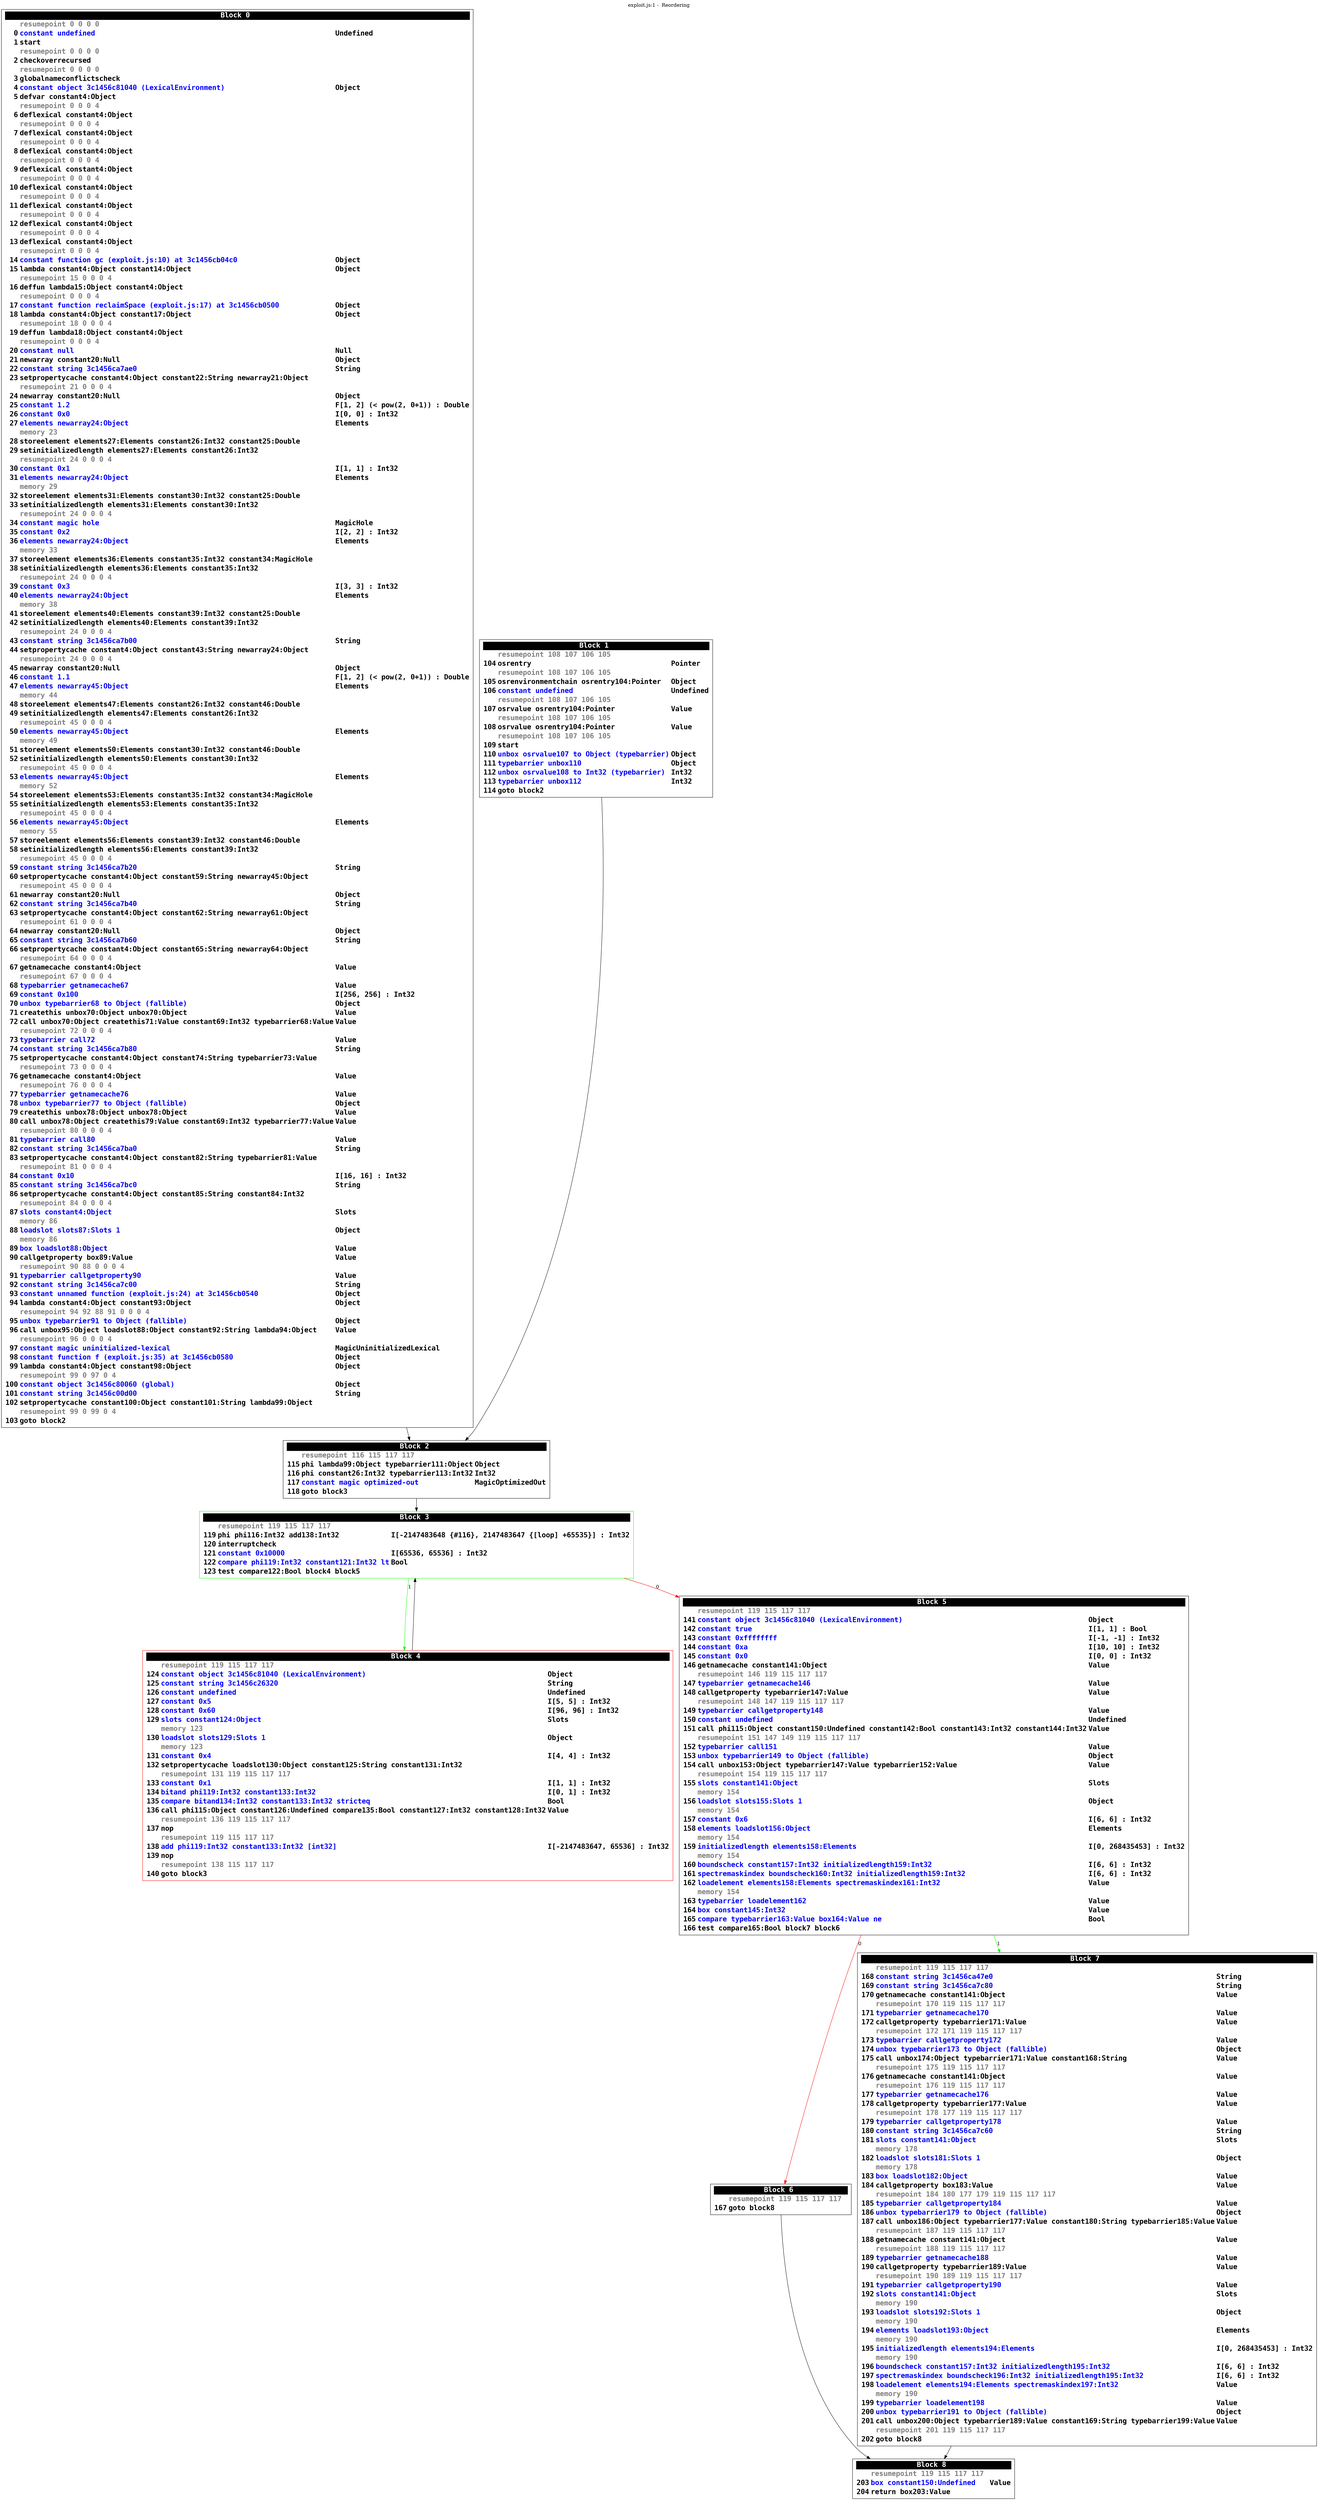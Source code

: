 digraph {
labelloc = t;
labelfontsize = 30;
label = "exploit.js:1 -  Reordering";
  rankdir=TB
  splines=true

  "Block0" [ shape=box fontsize=20 fontname="Consolas Bold" label=<<table border="0" cellborder="0" cellpadding="1"><tr><td align="center" bgcolor="black" colspan="3"><font color="white">Block 0 </font></td></tr><tr><td align="left"></td><td align="left"><font color="grey50">resumepoint 0 0 0 0 </font></td><td></td></tr><tr><td align="right" port="i0">0</td><td align="left"><font color="blue">constant undefined</font></td><td align="left">Undefined</td></tr><tr><td align="right" port="i1">1</td><td align="left">start</td></tr><tr><td align="left"></td><td align="left"><font color="grey50">resumepoint 0 0 0 0 </font></td><td></td></tr><tr><td align="right" port="i2">2</td><td align="left">checkoverrecursed</td></tr><tr><td align="left"></td><td align="left"><font color="grey50">resumepoint 0 0 0 0 </font></td><td></td></tr><tr><td align="right" port="i3">3</td><td align="left">globalnameconflictscheck</td></tr><tr><td align="right" port="i4">4</td><td align="left"><font color="blue">constant object 3c1456c81040 (LexicalEnvironment)</font></td><td align="left">Object</td></tr><tr><td align="right" port="i5">5</td><td align="left">defvar constant4:Object</td></tr><tr><td align="left"></td><td align="left"><font color="grey50">resumepoint 0 0 0 4 </font></td><td></td></tr><tr><td align="right" port="i6">6</td><td align="left">deflexical constant4:Object</td></tr><tr><td align="left"></td><td align="left"><font color="grey50">resumepoint 0 0 0 4 </font></td><td></td></tr><tr><td align="right" port="i7">7</td><td align="left">deflexical constant4:Object</td></tr><tr><td align="left"></td><td align="left"><font color="grey50">resumepoint 0 0 0 4 </font></td><td></td></tr><tr><td align="right" port="i8">8</td><td align="left">deflexical constant4:Object</td></tr><tr><td align="left"></td><td align="left"><font color="grey50">resumepoint 0 0 0 4 </font></td><td></td></tr><tr><td align="right" port="i9">9</td><td align="left">deflexical constant4:Object</td></tr><tr><td align="left"></td><td align="left"><font color="grey50">resumepoint 0 0 0 4 </font></td><td></td></tr><tr><td align="right" port="i10">10</td><td align="left">deflexical constant4:Object</td></tr><tr><td align="left"></td><td align="left"><font color="grey50">resumepoint 0 0 0 4 </font></td><td></td></tr><tr><td align="right" port="i11">11</td><td align="left">deflexical constant4:Object</td></tr><tr><td align="left"></td><td align="left"><font color="grey50">resumepoint 0 0 0 4 </font></td><td></td></tr><tr><td align="right" port="i12">12</td><td align="left">deflexical constant4:Object</td></tr><tr><td align="left"></td><td align="left"><font color="grey50">resumepoint 0 0 0 4 </font></td><td></td></tr><tr><td align="right" port="i13">13</td><td align="left">deflexical constant4:Object</td></tr><tr><td align="left"></td><td align="left"><font color="grey50">resumepoint 0 0 0 4 </font></td><td></td></tr><tr><td align="right" port="i14">14</td><td align="left"><font color="blue">constant function gc (exploit.js:10) at 3c1456cb04c0</font></td><td align="left">Object</td></tr><tr><td align="right" port="i15">15</td><td align="left">lambda constant4:Object constant14:Object</td><td align="left">Object</td></tr><tr><td align="left"></td><td align="left"><font color="grey50">resumepoint 15 0 0 0 4 </font></td><td></td></tr><tr><td align="right" port="i16">16</td><td align="left">deffun lambda15:Object constant4:Object</td></tr><tr><td align="left"></td><td align="left"><font color="grey50">resumepoint 0 0 0 4 </font></td><td></td></tr><tr><td align="right" port="i17">17</td><td align="left"><font color="blue">constant function reclaimSpace (exploit.js:17) at 3c1456cb0500</font></td><td align="left">Object</td></tr><tr><td align="right" port="i18">18</td><td align="left">lambda constant4:Object constant17:Object</td><td align="left">Object</td></tr><tr><td align="left"></td><td align="left"><font color="grey50">resumepoint 18 0 0 0 4 </font></td><td></td></tr><tr><td align="right" port="i19">19</td><td align="left">deffun lambda18:Object constant4:Object</td></tr><tr><td align="left"></td><td align="left"><font color="grey50">resumepoint 0 0 0 4 </font></td><td></td></tr><tr><td align="right" port="i20">20</td><td align="left"><font color="blue">constant null</font></td><td align="left">Null</td></tr><tr><td align="right" port="i21">21</td><td align="left">newarray constant20:Null</td><td align="left">Object</td></tr><tr><td align="right" port="i22">22</td><td align="left"><font color="blue">constant string 3c1456ca7ae0</font></td><td align="left">String</td></tr><tr><td align="right" port="i23">23</td><td align="left">setpropertycache constant4:Object constant22:String newarray21:Object</td></tr><tr><td align="left"></td><td align="left"><font color="grey50">resumepoint 21 0 0 0 4 </font></td><td></td></tr><tr><td align="right" port="i24">24</td><td align="left">newarray constant20:Null</td><td align="left">Object</td></tr><tr><td align="right" port="i25">25</td><td align="left"><font color="blue">constant 1.2</font></td><td align="left">F[1, 2] (&lt; pow(2, 0+1)) : Double</td></tr><tr><td align="right" port="i26">26</td><td align="left"><font color="blue">constant 0x0</font></td><td align="left">I[0, 0] : Int32</td></tr><tr><td align="right" port="i27">27</td><td align="left"><font color="blue">elements newarray24:Object</font></td><td align="left">Elements</td></tr><tr><td align="left"></td><td align="left"><font color="grey50">memory 23 </font></td><td></td></tr><tr><td align="right" port="i28">28</td><td align="left">storeelement elements27:Elements constant26:Int32 constant25:Double</td></tr><tr><td align="right" port="i29">29</td><td align="left">setinitializedlength elements27:Elements constant26:Int32</td></tr><tr><td align="left"></td><td align="left"><font color="grey50">resumepoint 24 0 0 0 4 </font></td><td></td></tr><tr><td align="right" port="i30">30</td><td align="left"><font color="blue">constant 0x1</font></td><td align="left">I[1, 1] : Int32</td></tr><tr><td align="right" port="i31">31</td><td align="left"><font color="blue">elements newarray24:Object</font></td><td align="left">Elements</td></tr><tr><td align="left"></td><td align="left"><font color="grey50">memory 29 </font></td><td></td></tr><tr><td align="right" port="i32">32</td><td align="left">storeelement elements31:Elements constant30:Int32 constant25:Double</td></tr><tr><td align="right" port="i33">33</td><td align="left">setinitializedlength elements31:Elements constant30:Int32</td></tr><tr><td align="left"></td><td align="left"><font color="grey50">resumepoint 24 0 0 0 4 </font></td><td></td></tr><tr><td align="right" port="i34">34</td><td align="left"><font color="blue">constant magic hole</font></td><td align="left">MagicHole</td></tr><tr><td align="right" port="i35">35</td><td align="left"><font color="blue">constant 0x2</font></td><td align="left">I[2, 2] : Int32</td></tr><tr><td align="right" port="i36">36</td><td align="left"><font color="blue">elements newarray24:Object</font></td><td align="left">Elements</td></tr><tr><td align="left"></td><td align="left"><font color="grey50">memory 33 </font></td><td></td></tr><tr><td align="right" port="i37">37</td><td align="left">storeelement elements36:Elements constant35:Int32 constant34:MagicHole</td></tr><tr><td align="right" port="i38">38</td><td align="left">setinitializedlength elements36:Elements constant35:Int32</td></tr><tr><td align="left"></td><td align="left"><font color="grey50">resumepoint 24 0 0 0 4 </font></td><td></td></tr><tr><td align="right" port="i39">39</td><td align="left"><font color="blue">constant 0x3</font></td><td align="left">I[3, 3] : Int32</td></tr><tr><td align="right" port="i40">40</td><td align="left"><font color="blue">elements newarray24:Object</font></td><td align="left">Elements</td></tr><tr><td align="left"></td><td align="left"><font color="grey50">memory 38 </font></td><td></td></tr><tr><td align="right" port="i41">41</td><td align="left">storeelement elements40:Elements constant39:Int32 constant25:Double</td></tr><tr><td align="right" port="i42">42</td><td align="left">setinitializedlength elements40:Elements constant39:Int32</td></tr><tr><td align="left"></td><td align="left"><font color="grey50">resumepoint 24 0 0 0 4 </font></td><td></td></tr><tr><td align="right" port="i43">43</td><td align="left"><font color="blue">constant string 3c1456ca7b00</font></td><td align="left">String</td></tr><tr><td align="right" port="i44">44</td><td align="left">setpropertycache constant4:Object constant43:String newarray24:Object</td></tr><tr><td align="left"></td><td align="left"><font color="grey50">resumepoint 24 0 0 0 4 </font></td><td></td></tr><tr><td align="right" port="i45">45</td><td align="left">newarray constant20:Null</td><td align="left">Object</td></tr><tr><td align="right" port="i46">46</td><td align="left"><font color="blue">constant 1.1</font></td><td align="left">F[1, 2] (&lt; pow(2, 0+1)) : Double</td></tr><tr><td align="right" port="i47">47</td><td align="left"><font color="blue">elements newarray45:Object</font></td><td align="left">Elements</td></tr><tr><td align="left"></td><td align="left"><font color="grey50">memory 44 </font></td><td></td></tr><tr><td align="right" port="i48">48</td><td align="left">storeelement elements47:Elements constant26:Int32 constant46:Double</td></tr><tr><td align="right" port="i49">49</td><td align="left">setinitializedlength elements47:Elements constant26:Int32</td></tr><tr><td align="left"></td><td align="left"><font color="grey50">resumepoint 45 0 0 0 4 </font></td><td></td></tr><tr><td align="right" port="i50">50</td><td align="left"><font color="blue">elements newarray45:Object</font></td><td align="left">Elements</td></tr><tr><td align="left"></td><td align="left"><font color="grey50">memory 49 </font></td><td></td></tr><tr><td align="right" port="i51">51</td><td align="left">storeelement elements50:Elements constant30:Int32 constant46:Double</td></tr><tr><td align="right" port="i52">52</td><td align="left">setinitializedlength elements50:Elements constant30:Int32</td></tr><tr><td align="left"></td><td align="left"><font color="grey50">resumepoint 45 0 0 0 4 </font></td><td></td></tr><tr><td align="right" port="i53">53</td><td align="left"><font color="blue">elements newarray45:Object</font></td><td align="left">Elements</td></tr><tr><td align="left"></td><td align="left"><font color="grey50">memory 52 </font></td><td></td></tr><tr><td align="right" port="i54">54</td><td align="left">storeelement elements53:Elements constant35:Int32 constant34:MagicHole</td></tr><tr><td align="right" port="i55">55</td><td align="left">setinitializedlength elements53:Elements constant35:Int32</td></tr><tr><td align="left"></td><td align="left"><font color="grey50">resumepoint 45 0 0 0 4 </font></td><td></td></tr><tr><td align="right" port="i56">56</td><td align="left"><font color="blue">elements newarray45:Object</font></td><td align="left">Elements</td></tr><tr><td align="left"></td><td align="left"><font color="grey50">memory 55 </font></td><td></td></tr><tr><td align="right" port="i57">57</td><td align="left">storeelement elements56:Elements constant39:Int32 constant46:Double</td></tr><tr><td align="right" port="i58">58</td><td align="left">setinitializedlength elements56:Elements constant39:Int32</td></tr><tr><td align="left"></td><td align="left"><font color="grey50">resumepoint 45 0 0 0 4 </font></td><td></td></tr><tr><td align="right" port="i59">59</td><td align="left"><font color="blue">constant string 3c1456ca7b20</font></td><td align="left">String</td></tr><tr><td align="right" port="i60">60</td><td align="left">setpropertycache constant4:Object constant59:String newarray45:Object</td></tr><tr><td align="left"></td><td align="left"><font color="grey50">resumepoint 45 0 0 0 4 </font></td><td></td></tr><tr><td align="right" port="i61">61</td><td align="left">newarray constant20:Null</td><td align="left">Object</td></tr><tr><td align="right" port="i62">62</td><td align="left"><font color="blue">constant string 3c1456ca7b40</font></td><td align="left">String</td></tr><tr><td align="right" port="i63">63</td><td align="left">setpropertycache constant4:Object constant62:String newarray61:Object</td></tr><tr><td align="left"></td><td align="left"><font color="grey50">resumepoint 61 0 0 0 4 </font></td><td></td></tr><tr><td align="right" port="i64">64</td><td align="left">newarray constant20:Null</td><td align="left">Object</td></tr><tr><td align="right" port="i65">65</td><td align="left"><font color="blue">constant string 3c1456ca7b60</font></td><td align="left">String</td></tr><tr><td align="right" port="i66">66</td><td align="left">setpropertycache constant4:Object constant65:String newarray64:Object</td></tr><tr><td align="left"></td><td align="left"><font color="grey50">resumepoint 64 0 0 0 4 </font></td><td></td></tr><tr><td align="right" port="i67">67</td><td align="left">getnamecache constant4:Object</td><td align="left">Value</td></tr><tr><td align="left"></td><td align="left"><font color="grey50">resumepoint 67 0 0 0 4 </font></td><td></td></tr><tr><td align="right" port="i68">68</td><td align="left"><font color="blue">typebarrier getnamecache67</font></td><td align="left">Value</td></tr><tr><td align="right" port="i69">69</td><td align="left"><font color="blue">constant 0x100</font></td><td align="left">I[256, 256] : Int32</td></tr><tr><td align="right" port="i70">70</td><td align="left"><font color="blue">unbox typebarrier68 to Object (fallible)</font></td><td align="left">Object</td></tr><tr><td align="right" port="i71">71</td><td align="left">createthis unbox70:Object unbox70:Object</td><td align="left">Value</td></tr><tr><td align="right" port="i72">72</td><td align="left">call unbox70:Object createthis71:Value constant69:Int32 typebarrier68:Value</td><td align="left">Value</td></tr><tr><td align="left"></td><td align="left"><font color="grey50">resumepoint 72 0 0 0 4 </font></td><td></td></tr><tr><td align="right" port="i73">73</td><td align="left"><font color="blue">typebarrier call72</font></td><td align="left">Value</td></tr><tr><td align="right" port="i74">74</td><td align="left"><font color="blue">constant string 3c1456ca7b80</font></td><td align="left">String</td></tr><tr><td align="right" port="i75">75</td><td align="left">setpropertycache constant4:Object constant74:String typebarrier73:Value</td></tr><tr><td align="left"></td><td align="left"><font color="grey50">resumepoint 73 0 0 0 4 </font></td><td></td></tr><tr><td align="right" port="i76">76</td><td align="left">getnamecache constant4:Object</td><td align="left">Value</td></tr><tr><td align="left"></td><td align="left"><font color="grey50">resumepoint 76 0 0 0 4 </font></td><td></td></tr><tr><td align="right" port="i77">77</td><td align="left"><font color="blue">typebarrier getnamecache76</font></td><td align="left">Value</td></tr><tr><td align="right" port="i78">78</td><td align="left"><font color="blue">unbox typebarrier77 to Object (fallible)</font></td><td align="left">Object</td></tr><tr><td align="right" port="i79">79</td><td align="left">createthis unbox78:Object unbox78:Object</td><td align="left">Value</td></tr><tr><td align="right" port="i80">80</td><td align="left">call unbox78:Object createthis79:Value constant69:Int32 typebarrier77:Value</td><td align="left">Value</td></tr><tr><td align="left"></td><td align="left"><font color="grey50">resumepoint 80 0 0 0 4 </font></td><td></td></tr><tr><td align="right" port="i81">81</td><td align="left"><font color="blue">typebarrier call80</font></td><td align="left">Value</td></tr><tr><td align="right" port="i82">82</td><td align="left"><font color="blue">constant string 3c1456ca7ba0</font></td><td align="left">String</td></tr><tr><td align="right" port="i83">83</td><td align="left">setpropertycache constant4:Object constant82:String typebarrier81:Value</td></tr><tr><td align="left"></td><td align="left"><font color="grey50">resumepoint 81 0 0 0 4 </font></td><td></td></tr><tr><td align="right" port="i84">84</td><td align="left"><font color="blue">constant 0x10</font></td><td align="left">I[16, 16] : Int32</td></tr><tr><td align="right" port="i85">85</td><td align="left"><font color="blue">constant string 3c1456ca7bc0</font></td><td align="left">String</td></tr><tr><td align="right" port="i86">86</td><td align="left">setpropertycache constant4:Object constant85:String constant84:Int32</td></tr><tr><td align="left"></td><td align="left"><font color="grey50">resumepoint 84 0 0 0 4 </font></td><td></td></tr><tr><td align="right" port="i87">87</td><td align="left"><font color="blue">slots constant4:Object</font></td><td align="left">Slots</td></tr><tr><td align="left"></td><td align="left"><font color="grey50">memory 86 </font></td><td></td></tr><tr><td align="right" port="i88">88</td><td align="left"><font color="blue">loadslot slots87:Slots 1</font></td><td align="left">Object</td></tr><tr><td align="left"></td><td align="left"><font color="grey50">memory 86 </font></td><td></td></tr><tr><td align="right" port="i89">89</td><td align="left"><font color="blue">box loadslot88:Object</font></td><td align="left">Value</td></tr><tr><td align="right" port="i90">90</td><td align="left">callgetproperty box89:Value</td><td align="left">Value</td></tr><tr><td align="left"></td><td align="left"><font color="grey50">resumepoint 90 88 0 0 0 4 </font></td><td></td></tr><tr><td align="right" port="i91">91</td><td align="left"><font color="blue">typebarrier callgetproperty90</font></td><td align="left">Value</td></tr><tr><td align="right" port="i92">92</td><td align="left"><font color="blue">constant string 3c1456ca7c00</font></td><td align="left">String</td></tr><tr><td align="right" port="i93">93</td><td align="left"><font color="blue">constant unnamed function (exploit.js:24) at 3c1456cb0540</font></td><td align="left">Object</td></tr><tr><td align="right" port="i94">94</td><td align="left">lambda constant4:Object constant93:Object</td><td align="left">Object</td></tr><tr><td align="left"></td><td align="left"><font color="grey50">resumepoint 94 92 88 91 0 0 0 4 </font></td><td></td></tr><tr><td align="right" port="i95">95</td><td align="left"><font color="blue">unbox typebarrier91 to Object (fallible)</font></td><td align="left">Object</td></tr><tr><td align="right" port="i96">96</td><td align="left">call unbox95:Object loadslot88:Object constant92:String lambda94:Object</td><td align="left">Value</td></tr><tr><td align="left"></td><td align="left"><font color="grey50">resumepoint 96 0 0 0 4 </font></td><td></td></tr><tr><td align="right" port="i97">97</td><td align="left"><font color="blue">constant magic uninitialized-lexical</font></td><td align="left">MagicUninitializedLexical</td></tr><tr><td align="right" port="i98">98</td><td align="left"><font color="blue">constant function f (exploit.js:35) at 3c1456cb0580</font></td><td align="left">Object</td></tr><tr><td align="right" port="i99">99</td><td align="left">lambda constant4:Object constant98:Object</td><td align="left">Object</td></tr><tr><td align="left"></td><td align="left"><font color="grey50">resumepoint 99 0 97 0 4 </font></td><td></td></tr><tr><td align="right" port="i100">100</td><td align="left"><font color="blue">constant object 3c1456c80060 (global)</font></td><td align="left">Object</td></tr><tr><td align="right" port="i101">101</td><td align="left"><font color="blue">constant string 3c1456c00d00</font></td><td align="left">String</td></tr><tr><td align="right" port="i102">102</td><td align="left">setpropertycache constant100:Object constant101:String lambda99:Object</td></tr><tr><td align="left"></td><td align="left"><font color="grey50">resumepoint 99 0 99 0 4 </font></td><td></td></tr><tr><td align="right" port="i103">103</td><td align="left">goto block2</td></tr></table>> ] ;
  "Block1" [ shape=box fontsize=20 fontname="Consolas Bold" label=<<table border="0" cellborder="0" cellpadding="1"><tr><td align="center" bgcolor="black" colspan="3"><font color="white">Block 1 </font></td></tr><tr><td align="left"></td><td align="left"><font color="grey50">resumepoint 108 107 106 105 </font></td><td></td></tr><tr><td align="right" port="i104">104</td><td align="left">osrentry</td><td align="left">Pointer</td></tr><tr><td align="left"></td><td align="left"><font color="grey50">resumepoint 108 107 106 105 </font></td><td></td></tr><tr><td align="right" port="i105">105</td><td align="left">osrenvironmentchain osrentry104:Pointer</td><td align="left">Object</td></tr><tr><td align="right" port="i106">106</td><td align="left"><font color="blue">constant undefined</font></td><td align="left">Undefined</td></tr><tr><td align="left"></td><td align="left"><font color="grey50">resumepoint 108 107 106 105 </font></td><td></td></tr><tr><td align="right" port="i107">107</td><td align="left">osrvalue osrentry104:Pointer</td><td align="left">Value</td></tr><tr><td align="left"></td><td align="left"><font color="grey50">resumepoint 108 107 106 105 </font></td><td></td></tr><tr><td align="right" port="i108">108</td><td align="left">osrvalue osrentry104:Pointer</td><td align="left">Value</td></tr><tr><td align="left"></td><td align="left"><font color="grey50">resumepoint 108 107 106 105 </font></td><td></td></tr><tr><td align="right" port="i109">109</td><td align="left">start</td></tr><tr><td align="right" port="i110">110</td><td align="left"><font color="blue">unbox osrvalue107 to Object (typebarrier)</font></td><td align="left">Object</td></tr><tr><td align="right" port="i111">111</td><td align="left"><font color="blue">typebarrier unbox110</font></td><td align="left">Object</td></tr><tr><td align="right" port="i112">112</td><td align="left"><font color="blue">unbox osrvalue108 to Int32 (typebarrier)</font></td><td align="left">Int32</td></tr><tr><td align="right" port="i113">113</td><td align="left"><font color="blue">typebarrier unbox112</font></td><td align="left">Int32</td></tr><tr><td align="right" port="i114">114</td><td align="left">goto block2</td></tr></table>> ] ;
  "Block2" [ shape=box fontsize=20 fontname="Consolas Bold" label=<<table border="0" cellborder="0" cellpadding="1"><tr><td align="center" bgcolor="black" colspan="3"><font color="white">Block 2 </font></td></tr><tr><td align="left"></td><td align="left"><font color="grey50">resumepoint 116 115 117 117 </font></td><td></td></tr><tr><td align="right" port="i115">115</td><td align="left">phi lambda99:Object typebarrier111:Object</td><td align="left">Object</td></tr><tr><td align="right" port="i116">116</td><td align="left">phi constant26:Int32 typebarrier113:Int32</td><td align="left">Int32</td></tr><tr><td align="right" port="i117">117</td><td align="left"><font color="blue">constant magic optimized-out</font></td><td align="left">MagicOptimizedOut</td></tr><tr><td align="right" port="i118">118</td><td align="left">goto block3</td></tr></table>> ] ;
  "Block3" [ color=green shape=box fontsize=20 fontname="Consolas Bold" label=<<table border="0" cellborder="0" cellpadding="1"><tr><td align="center" bgcolor="black" colspan="3"><font color="white">Block 3 </font></td></tr><tr><td align="left"></td><td align="left"><font color="grey50">resumepoint 119 115 117 117 </font></td><td></td></tr><tr><td align="right" port="i119">119</td><td align="left">phi phi116:Int32 add138:Int32</td><td align="left">I[-2147483648 {#116}, 2147483647 {[loop] +65535}] : Int32</td></tr><tr><td align="right" port="i120">120</td><td align="left">interruptcheck</td></tr><tr><td align="right" port="i121">121</td><td align="left"><font color="blue">constant 0x10000</font></td><td align="left">I[65536, 65536] : Int32</td></tr><tr><td align="right" port="i122">122</td><td align="left"><font color="blue">compare phi119:Int32 constant121:Int32 lt</font></td><td align="left">Bool</td></tr><tr><td align="right" port="i123">123</td><td align="left">test compare122:Bool block4 block5</td></tr></table>> ] ;
  "Block4" [ color=red shape=box fontsize=20 fontname="Consolas Bold" label=<<table border="0" cellborder="0" cellpadding="1"><tr><td align="center" bgcolor="black" colspan="3"><font color="white">Block 4 </font></td></tr><tr><td align="left"></td><td align="left"><font color="grey50">resumepoint 119 115 117 117 </font></td><td></td></tr><tr><td align="right" port="i124">124</td><td align="left"><font color="blue">constant object 3c1456c81040 (LexicalEnvironment)</font></td><td align="left">Object</td></tr><tr><td align="right" port="i125">125</td><td align="left"><font color="blue">constant string 3c1456c26320</font></td><td align="left">String</td></tr><tr><td align="right" port="i126">126</td><td align="left"><font color="blue">constant undefined</font></td><td align="left">Undefined</td></tr><tr><td align="right" port="i127">127</td><td align="left"><font color="blue">constant 0x5</font></td><td align="left">I[5, 5] : Int32</td></tr><tr><td align="right" port="i128">128</td><td align="left"><font color="blue">constant 0x60</font></td><td align="left">I[96, 96] : Int32</td></tr><tr><td align="right" port="i129">129</td><td align="left"><font color="blue">slots constant124:Object</font></td><td align="left">Slots</td></tr><tr><td align="left"></td><td align="left"><font color="grey50">memory 123 </font></td><td></td></tr><tr><td align="right" port="i130">130</td><td align="left"><font color="blue">loadslot slots129:Slots 1</font></td><td align="left">Object</td></tr><tr><td align="left"></td><td align="left"><font color="grey50">memory 123 </font></td><td></td></tr><tr><td align="right" port="i131">131</td><td align="left"><font color="blue">constant 0x4</font></td><td align="left">I[4, 4] : Int32</td></tr><tr><td align="right" port="i132">132</td><td align="left">setpropertycache loadslot130:Object constant125:String constant131:Int32</td></tr><tr><td align="left"></td><td align="left"><font color="grey50">resumepoint 131 119 115 117 117 </font></td><td></td></tr><tr><td align="right" port="i133">133</td><td align="left"><font color="blue">constant 0x1</font></td><td align="left">I[1, 1] : Int32</td></tr><tr><td align="right" port="i134">134</td><td align="left"><font color="blue">bitand phi119:Int32 constant133:Int32</font></td><td align="left">I[0, 1] : Int32</td></tr><tr><td align="right" port="i135">135</td><td align="left"><font color="blue">compare bitand134:Int32 constant133:Int32 stricteq</font></td><td align="left">Bool</td></tr><tr><td align="right" port="i136">136</td><td align="left">call phi115:Object constant126:Undefined compare135:Bool constant127:Int32 constant128:Int32</td><td align="left">Value</td></tr><tr><td align="left"></td><td align="left"><font color="grey50">resumepoint 136 119 115 117 117 </font></td><td></td></tr><tr><td align="right" port="i137">137</td><td align="left">nop</td></tr><tr><td align="left"></td><td align="left"><font color="grey50">resumepoint 119 115 117 117 </font></td><td></td></tr><tr><td align="right" port="i138">138</td><td align="left"><font color="blue">add phi119:Int32 constant133:Int32 [int32]</font></td><td align="left">I[-2147483647, 65536] : Int32</td></tr><tr><td align="right" port="i139">139</td><td align="left">nop</td></tr><tr><td align="left"></td><td align="left"><font color="grey50">resumepoint 138 115 117 117 </font></td><td></td></tr><tr><td align="right" port="i140">140</td><td align="left">goto block3</td></tr></table>> ] ;
  "Block5" [ shape=box fontsize=20 fontname="Consolas Bold" label=<<table border="0" cellborder="0" cellpadding="1"><tr><td align="center" bgcolor="black" colspan="3"><font color="white">Block 5 </font></td></tr><tr><td align="left"></td><td align="left"><font color="grey50">resumepoint 119 115 117 117 </font></td><td></td></tr><tr><td align="right" port="i141">141</td><td align="left"><font color="blue">constant object 3c1456c81040 (LexicalEnvironment)</font></td><td align="left">Object</td></tr><tr><td align="right" port="i142">142</td><td align="left"><font color="blue">constant true</font></td><td align="left">I[1, 1] : Bool</td></tr><tr><td align="right" port="i143">143</td><td align="left"><font color="blue">constant 0xffffffff</font></td><td align="left">I[-1, -1] : Int32</td></tr><tr><td align="right" port="i144">144</td><td align="left"><font color="blue">constant 0xa</font></td><td align="left">I[10, 10] : Int32</td></tr><tr><td align="right" port="i145">145</td><td align="left"><font color="blue">constant 0x0</font></td><td align="left">I[0, 0] : Int32</td></tr><tr><td align="right" port="i146">146</td><td align="left">getnamecache constant141:Object</td><td align="left">Value</td></tr><tr><td align="left"></td><td align="left"><font color="grey50">resumepoint 146 119 115 117 117 </font></td><td></td></tr><tr><td align="right" port="i147">147</td><td align="left"><font color="blue">typebarrier getnamecache146</font></td><td align="left">Value</td></tr><tr><td align="right" port="i148">148</td><td align="left">callgetproperty typebarrier147:Value</td><td align="left">Value</td></tr><tr><td align="left"></td><td align="left"><font color="grey50">resumepoint 148 147 119 115 117 117 </font></td><td></td></tr><tr><td align="right" port="i149">149</td><td align="left"><font color="blue">typebarrier callgetproperty148</font></td><td align="left">Value</td></tr><tr><td align="right" port="i150">150</td><td align="left"><font color="blue">constant undefined</font></td><td align="left">Undefined</td></tr><tr><td align="right" port="i151">151</td><td align="left">call phi115:Object constant150:Undefined constant142:Bool constant143:Int32 constant144:Int32</td><td align="left">Value</td></tr><tr><td align="left"></td><td align="left"><font color="grey50">resumepoint 151 147 149 119 115 117 117 </font></td><td></td></tr><tr><td align="right" port="i152">152</td><td align="left"><font color="blue">typebarrier call151</font></td><td align="left">Value</td></tr><tr><td align="right" port="i153">153</td><td align="left"><font color="blue">unbox typebarrier149 to Object (fallible)</font></td><td align="left">Object</td></tr><tr><td align="right" port="i154">154</td><td align="left">call unbox153:Object typebarrier147:Value typebarrier152:Value</td><td align="left">Value</td></tr><tr><td align="left"></td><td align="left"><font color="grey50">resumepoint 154 119 115 117 117 </font></td><td></td></tr><tr><td align="right" port="i155">155</td><td align="left"><font color="blue">slots constant141:Object</font></td><td align="left">Slots</td></tr><tr><td align="left"></td><td align="left"><font color="grey50">memory 154 </font></td><td></td></tr><tr><td align="right" port="i156">156</td><td align="left"><font color="blue">loadslot slots155:Slots 1</font></td><td align="left">Object</td></tr><tr><td align="left"></td><td align="left"><font color="grey50">memory 154 </font></td><td></td></tr><tr><td align="right" port="i157">157</td><td align="left"><font color="blue">constant 0x6</font></td><td align="left">I[6, 6] : Int32</td></tr><tr><td align="right" port="i158">158</td><td align="left"><font color="blue">elements loadslot156:Object</font></td><td align="left">Elements</td></tr><tr><td align="left"></td><td align="left"><font color="grey50">memory 154 </font></td><td></td></tr><tr><td align="right" port="i159">159</td><td align="left"><font color="blue">initializedlength elements158:Elements</font></td><td align="left">I[0, 268435453] : Int32</td></tr><tr><td align="left"></td><td align="left"><font color="grey50">memory 154 </font></td><td></td></tr><tr><td align="right" port="i160">160</td><td align="left"><font color="blue">boundscheck constant157:Int32 initializedlength159:Int32</font></td><td align="left">I[6, 6] : Int32</td></tr><tr><td align="right" port="i161">161</td><td align="left"><font color="blue">spectremaskindex boundscheck160:Int32 initializedlength159:Int32</font></td><td align="left">I[6, 6] : Int32</td></tr><tr><td align="right" port="i162">162</td><td align="left"><font color="blue">loadelement elements158:Elements spectremaskindex161:Int32</font></td><td align="left">Value</td></tr><tr><td align="left"></td><td align="left"><font color="grey50">memory 154 </font></td><td></td></tr><tr><td align="right" port="i163">163</td><td align="left"><font color="blue">typebarrier loadelement162</font></td><td align="left">Value</td></tr><tr><td align="right" port="i164">164</td><td align="left"><font color="blue">box constant145:Int32</font></td><td align="left">Value</td></tr><tr><td align="right" port="i165">165</td><td align="left"><font color="blue">compare typebarrier163:Value box164:Value ne</font></td><td align="left">Bool</td></tr><tr><td align="right" port="i166">166</td><td align="left">test compare165:Bool block7 block6</td></tr></table>> ] ;
  "Block6" [ shape=box fontsize=20 fontname="Consolas Bold" label=<<table border="0" cellborder="0" cellpadding="1"><tr><td align="center" bgcolor="black" colspan="3"><font color="white">Block 6 </font></td></tr><tr><td align="left"></td><td align="left"><font color="grey50">resumepoint 119 115 117 117 </font></td><td></td></tr><tr><td align="right" port="i167">167</td><td align="left">goto block8</td></tr></table>> ] ;
  "Block7" [ shape=box fontsize=20 fontname="Consolas Bold" label=<<table border="0" cellborder="0" cellpadding="1"><tr><td align="center" bgcolor="black" colspan="3"><font color="white">Block 7 </font></td></tr><tr><td align="left"></td><td align="left"><font color="grey50">resumepoint 119 115 117 117 </font></td><td></td></tr><tr><td align="right" port="i168">168</td><td align="left"><font color="blue">constant string 3c1456ca47e0</font></td><td align="left">String</td></tr><tr><td align="right" port="i169">169</td><td align="left"><font color="blue">constant string 3c1456ca7c80</font></td><td align="left">String</td></tr><tr><td align="right" port="i170">170</td><td align="left">getnamecache constant141:Object</td><td align="left">Value</td></tr><tr><td align="left"></td><td align="left"><font color="grey50">resumepoint 170 119 115 117 117 </font></td><td></td></tr><tr><td align="right" port="i171">171</td><td align="left"><font color="blue">typebarrier getnamecache170</font></td><td align="left">Value</td></tr><tr><td align="right" port="i172">172</td><td align="left">callgetproperty typebarrier171:Value</td><td align="left">Value</td></tr><tr><td align="left"></td><td align="left"><font color="grey50">resumepoint 172 171 119 115 117 117 </font></td><td></td></tr><tr><td align="right" port="i173">173</td><td align="left"><font color="blue">typebarrier callgetproperty172</font></td><td align="left">Value</td></tr><tr><td align="right" port="i174">174</td><td align="left"><font color="blue">unbox typebarrier173 to Object (fallible)</font></td><td align="left">Object</td></tr><tr><td align="right" port="i175">175</td><td align="left">call unbox174:Object typebarrier171:Value constant168:String</td><td align="left">Value</td></tr><tr><td align="left"></td><td align="left"><font color="grey50">resumepoint 175 119 115 117 117 </font></td><td></td></tr><tr><td align="right" port="i176">176</td><td align="left">getnamecache constant141:Object</td><td align="left">Value</td></tr><tr><td align="left"></td><td align="left"><font color="grey50">resumepoint 176 119 115 117 117 </font></td><td></td></tr><tr><td align="right" port="i177">177</td><td align="left"><font color="blue">typebarrier getnamecache176</font></td><td align="left">Value</td></tr><tr><td align="right" port="i178">178</td><td align="left">callgetproperty typebarrier177:Value</td><td align="left">Value</td></tr><tr><td align="left"></td><td align="left"><font color="grey50">resumepoint 178 177 119 115 117 117 </font></td><td></td></tr><tr><td align="right" port="i179">179</td><td align="left"><font color="blue">typebarrier callgetproperty178</font></td><td align="left">Value</td></tr><tr><td align="right" port="i180">180</td><td align="left"><font color="blue">constant string 3c1456ca7c60</font></td><td align="left">String</td></tr><tr><td align="right" port="i181">181</td><td align="left"><font color="blue">slots constant141:Object</font></td><td align="left">Slots</td></tr><tr><td align="left"></td><td align="left"><font color="grey50">memory 178 </font></td><td></td></tr><tr><td align="right" port="i182">182</td><td align="left"><font color="blue">loadslot slots181:Slots 1</font></td><td align="left">Object</td></tr><tr><td align="left"></td><td align="left"><font color="grey50">memory 178 </font></td><td></td></tr><tr><td align="right" port="i183">183</td><td align="left"><font color="blue">box loadslot182:Object</font></td><td align="left">Value</td></tr><tr><td align="right" port="i184">184</td><td align="left">callgetproperty box183:Value</td><td align="left">Value</td></tr><tr><td align="left"></td><td align="left"><font color="grey50">resumepoint 184 180 177 179 119 115 117 117 </font></td><td></td></tr><tr><td align="right" port="i185">185</td><td align="left"><font color="blue">typebarrier callgetproperty184</font></td><td align="left">Value</td></tr><tr><td align="right" port="i186">186</td><td align="left"><font color="blue">unbox typebarrier179 to Object (fallible)</font></td><td align="left">Object</td></tr><tr><td align="right" port="i187">187</td><td align="left">call unbox186:Object typebarrier177:Value constant180:String typebarrier185:Value</td><td align="left">Value</td></tr><tr><td align="left"></td><td align="left"><font color="grey50">resumepoint 187 119 115 117 117 </font></td><td></td></tr><tr><td align="right" port="i188">188</td><td align="left">getnamecache constant141:Object</td><td align="left">Value</td></tr><tr><td align="left"></td><td align="left"><font color="grey50">resumepoint 188 119 115 117 117 </font></td><td></td></tr><tr><td align="right" port="i189">189</td><td align="left"><font color="blue">typebarrier getnamecache188</font></td><td align="left">Value</td></tr><tr><td align="right" port="i190">190</td><td align="left">callgetproperty typebarrier189:Value</td><td align="left">Value</td></tr><tr><td align="left"></td><td align="left"><font color="grey50">resumepoint 190 189 119 115 117 117 </font></td><td></td></tr><tr><td align="right" port="i191">191</td><td align="left"><font color="blue">typebarrier callgetproperty190</font></td><td align="left">Value</td></tr><tr><td align="right" port="i192">192</td><td align="left"><font color="blue">slots constant141:Object</font></td><td align="left">Slots</td></tr><tr><td align="left"></td><td align="left"><font color="grey50">memory 190 </font></td><td></td></tr><tr><td align="right" port="i193">193</td><td align="left"><font color="blue">loadslot slots192:Slots 1</font></td><td align="left">Object</td></tr><tr><td align="left"></td><td align="left"><font color="grey50">memory 190 </font></td><td></td></tr><tr><td align="right" port="i194">194</td><td align="left"><font color="blue">elements loadslot193:Object</font></td><td align="left">Elements</td></tr><tr><td align="left"></td><td align="left"><font color="grey50">memory 190 </font></td><td></td></tr><tr><td align="right" port="i195">195</td><td align="left"><font color="blue">initializedlength elements194:Elements</font></td><td align="left">I[0, 268435453] : Int32</td></tr><tr><td align="left"></td><td align="left"><font color="grey50">memory 190 </font></td><td></td></tr><tr><td align="right" port="i196">196</td><td align="left"><font color="blue">boundscheck constant157:Int32 initializedlength195:Int32</font></td><td align="left">I[6, 6] : Int32</td></tr><tr><td align="right" port="i197">197</td><td align="left"><font color="blue">spectremaskindex boundscheck196:Int32 initializedlength195:Int32</font></td><td align="left">I[6, 6] : Int32</td></tr><tr><td align="right" port="i198">198</td><td align="left"><font color="blue">loadelement elements194:Elements spectremaskindex197:Int32</font></td><td align="left">Value</td></tr><tr><td align="left"></td><td align="left"><font color="grey50">memory 190 </font></td><td></td></tr><tr><td align="right" port="i199">199</td><td align="left"><font color="blue">typebarrier loadelement198</font></td><td align="left">Value</td></tr><tr><td align="right" port="i200">200</td><td align="left"><font color="blue">unbox typebarrier191 to Object (fallible)</font></td><td align="left">Object</td></tr><tr><td align="right" port="i201">201</td><td align="left">call unbox200:Object typebarrier189:Value constant169:String typebarrier199:Value</td><td align="left">Value</td></tr><tr><td align="left"></td><td align="left"><font color="grey50">resumepoint 201 119 115 117 117 </font></td><td></td></tr><tr><td align="right" port="i202">202</td><td align="left">goto block8</td></tr></table>> ] ;
  "Block8" [ shape=box fontsize=20 fontname="Consolas Bold" label=<<table border="0" cellborder="0" cellpadding="1"><tr><td align="center" bgcolor="black" colspan="3"><font color="white">Block 8 </font></td></tr><tr><td align="left"></td><td align="left"><font color="grey50">resumepoint 119 115 117 117 </font></td><td></td></tr><tr><td align="right" port="i203">203</td><td align="left"><font color="blue">box constant150:Undefined</font></td><td align="left">Value</td></tr><tr><td align="right" port="i204">204</td><td align="left">return box203:Value</td></tr></table>> ] ;

  "Block0" -> "Block2" ;
  "Block1" -> "Block2" ;
  "Block2" -> "Block3" ;
  "Block3" -> "Block4" [ color=green label=1 ] ;
  "Block3" -> "Block5" [ color=red label=0 ] ;
  "Block4" -> "Block3" ;
  "Block5" -> "Block7" [ color=green label=1 ] ;
  "Block5" -> "Block6" [ color=red label=0 ] ;
  "Block6" -> "Block8" ;
  "Block7" -> "Block8" ;
}
